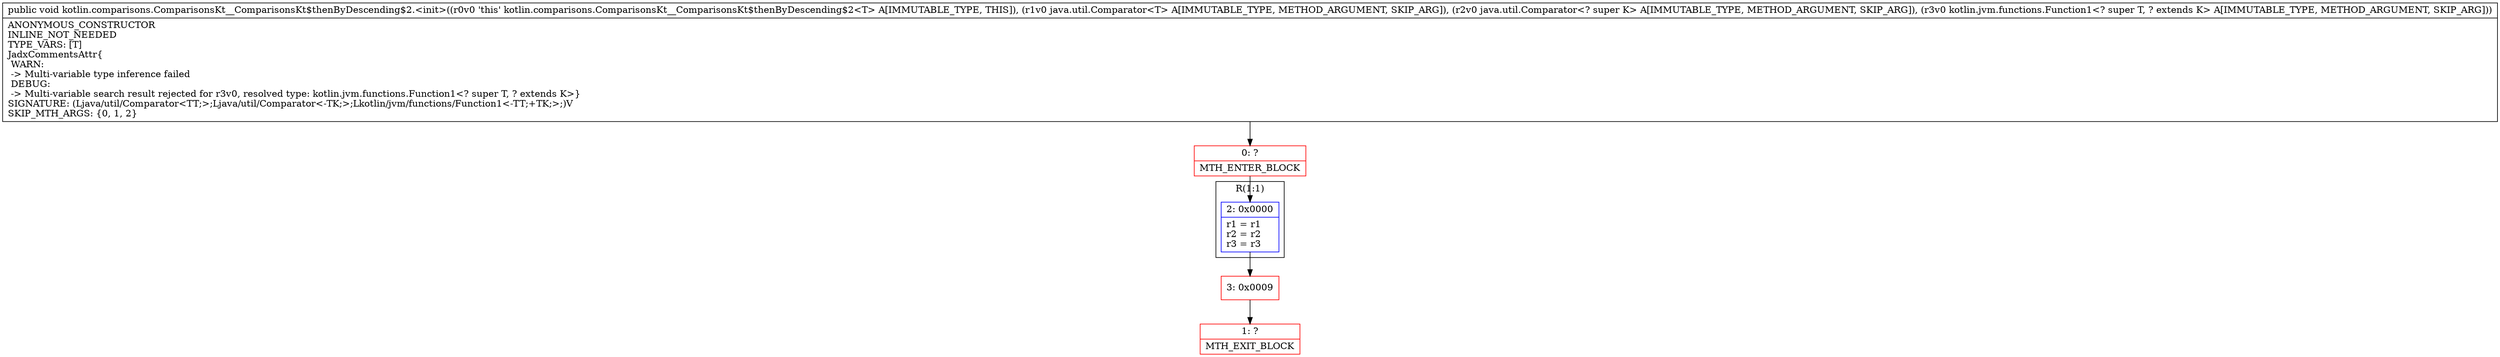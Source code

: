 digraph "CFG forkotlin.comparisons.ComparisonsKt__ComparisonsKt$thenByDescending$2.\<init\>(Ljava\/util\/Comparator;Ljava\/util\/Comparator;Lkotlin\/jvm\/functions\/Function1;)V" {
subgraph cluster_Region_2048000583 {
label = "R(1:1)";
node [shape=record,color=blue];
Node_2 [shape=record,label="{2\:\ 0x0000|r1 = r1\lr2 = r2\lr3 = r3\l}"];
}
Node_0 [shape=record,color=red,label="{0\:\ ?|MTH_ENTER_BLOCK\l}"];
Node_3 [shape=record,color=red,label="{3\:\ 0x0009}"];
Node_1 [shape=record,color=red,label="{1\:\ ?|MTH_EXIT_BLOCK\l}"];
MethodNode[shape=record,label="{public void kotlin.comparisons.ComparisonsKt__ComparisonsKt$thenByDescending$2.\<init\>((r0v0 'this' kotlin.comparisons.ComparisonsKt__ComparisonsKt$thenByDescending$2\<T\> A[IMMUTABLE_TYPE, THIS]), (r1v0 java.util.Comparator\<T\> A[IMMUTABLE_TYPE, METHOD_ARGUMENT, SKIP_ARG]), (r2v0 java.util.Comparator\<? super K\> A[IMMUTABLE_TYPE, METHOD_ARGUMENT, SKIP_ARG]), (r3v0 kotlin.jvm.functions.Function1\<? super T, ? extends K\> A[IMMUTABLE_TYPE, METHOD_ARGUMENT, SKIP_ARG]))  | ANONYMOUS_CONSTRUCTOR\lINLINE_NOT_NEEDED\lTYPE_VARS: [T]\lJadxCommentsAttr\{\l WARN: \l \-\> Multi\-variable type inference failed\l DEBUG: \l \-\> Multi\-variable search result rejected for r3v0, resolved type: kotlin.jvm.functions.Function1\<? super T, ? extends K\>\}\lSIGNATURE: (Ljava\/util\/Comparator\<TT;\>;Ljava\/util\/Comparator\<\-TK;\>;Lkotlin\/jvm\/functions\/Function1\<\-TT;+TK;\>;)V\lSKIP_MTH_ARGS: \{0, 1, 2\}\l}"];
MethodNode -> Node_0;Node_2 -> Node_3;
Node_0 -> Node_2;
Node_3 -> Node_1;
}

